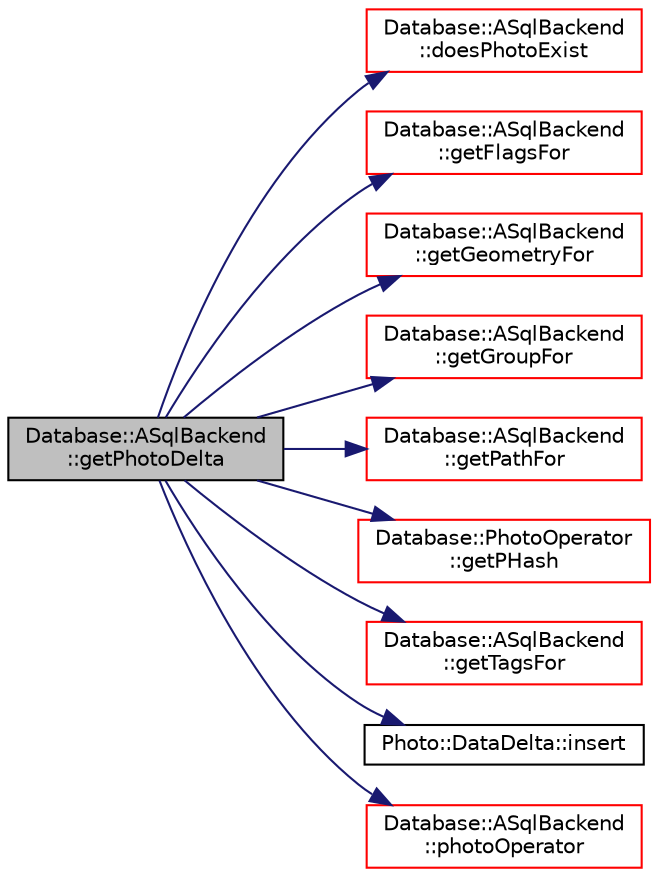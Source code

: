 digraph "Database::ASqlBackend::getPhotoDelta"
{
 // LATEX_PDF_SIZE
  edge [fontname="Helvetica",fontsize="10",labelfontname="Helvetica",labelfontsize="10"];
  node [fontname="Helvetica",fontsize="10",shape=record];
  rankdir="LR";
  Node1 [label="Database::ASqlBackend\l::getPhotoDelta",height=0.2,width=0.4,color="black", fillcolor="grey75", style="filled", fontcolor="black",tooltip=" "];
  Node1 -> Node2 [color="midnightblue",fontsize="10",style="solid",fontname="Helvetica"];
  Node2 [label="Database::ASqlBackend\l::doesPhotoExist",height=0.2,width=0.4,color="red", fillcolor="white", style="filled",URL="$class_database_1_1_a_sql_backend.html#a9fa3a0d6b981521fe6d75b116da62fed",tooltip="check if"];
  Node1 -> Node6 [color="midnightblue",fontsize="10",style="solid",fontname="Helvetica"];
  Node6 [label="Database::ASqlBackend\l::getFlagsFor",height=0.2,width=0.4,color="red", fillcolor="white", style="filled",URL="$class_database_1_1_a_sql_backend.html#abcf031def9563be78611d22e14e94f6f",tooltip="read flags for photo"];
  Node1 -> Node7 [color="midnightblue",fontsize="10",style="solid",fontname="Helvetica"];
  Node7 [label="Database::ASqlBackend\l::getGeometryFor",height=0.2,width=0.4,color="red", fillcolor="white", style="filled",URL="$class_database_1_1_a_sql_backend.html#ac3dff9d69e5311d8e5ac7090c42225f5",tooltip="read photo's geometry"];
  Node1 -> Node8 [color="midnightblue",fontsize="10",style="solid",fontname="Helvetica"];
  Node8 [label="Database::ASqlBackend\l::getGroupFor",height=0.2,width=0.4,color="red", fillcolor="white", style="filled",URL="$class_database_1_1_a_sql_backend.html#a8f9836cdac088f4b01cd62b51926a2a0",tooltip="read details about group"];
  Node1 -> Node9 [color="midnightblue",fontsize="10",style="solid",fontname="Helvetica"];
  Node9 [label="Database::ASqlBackend\l::getPathFor",height=0.2,width=0.4,color="red", fillcolor="white", style="filled",URL="$class_database_1_1_a_sql_backend.html#ad882d8655cd694ff0ba4967c30f36fcf",tooltip="read photo path"];
  Node1 -> Node10 [color="midnightblue",fontsize="10",style="solid",fontname="Helvetica"];
  Node10 [label="Database::PhotoOperator\l::getPHash",height=0.2,width=0.4,color="red", fillcolor="white", style="filled",URL="$class_database_1_1_photo_operator.html#afb2efaf2200feb697c51bf35dad19e3d",tooltip=" "];
  Node1 -> Node12 [color="midnightblue",fontsize="10",style="solid",fontname="Helvetica"];
  Node12 [label="Database::ASqlBackend\l::getTagsFor",height=0.2,width=0.4,color="red", fillcolor="white", style="filled",URL="$class_database_1_1_a_sql_backend.html#adcb6eb7ac6bcd49815d7b7e0f670c602",tooltip="get all tags assigned to photo"];
  Node1 -> Node17 [color="midnightblue",fontsize="10",style="solid",fontname="Helvetica"];
  Node17 [label="Photo::DataDelta::insert",height=0.2,width=0.4,color="black", fillcolor="white", style="filled",URL="$class_photo_1_1_data_delta.html#a4e20dab36867e0c89032b534c963029f",tooltip=" "];
  Node1 -> Node18 [color="midnightblue",fontsize="10",style="solid",fontname="Helvetica"];
  Node18 [label="Database::ASqlBackend\l::photoOperator",height=0.2,width=0.4,color="red", fillcolor="white", style="filled",URL="$class_database_1_1_a_sql_backend.html#af282cb886405d379b78d19b3af177d03",tooltip="get photo operator"];
}
